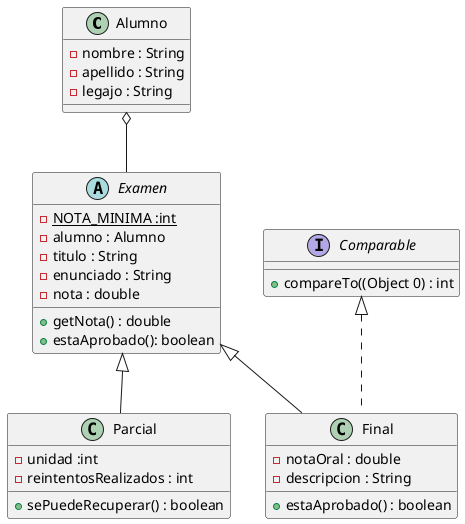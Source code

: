 @startuml
class Alumno {
- nombre : String
- apellido : String
- legajo : String
}
class Parcial {
- unidad :int
- reintentosRealizados : int
+ sePuedeRecuperar() : boolean
}
class Final {
-  notaOral : double
-  descripcion : String
+  estaAprobado() : boolean
}
abstract class Examen {
- {static} NOTA_MINIMA :int
- alumno : Alumno
- titulo : String
- enunciado : String
- nota : double
+  getNota() : double
+ estaAprobado(): boolean
}

interface Comparable{
+compareTo((Object 0) : int
}

Examen <|-- Parcial
Comparable <|.. Final
Examen <|-- Final
Alumno o-- Examen
@enduml